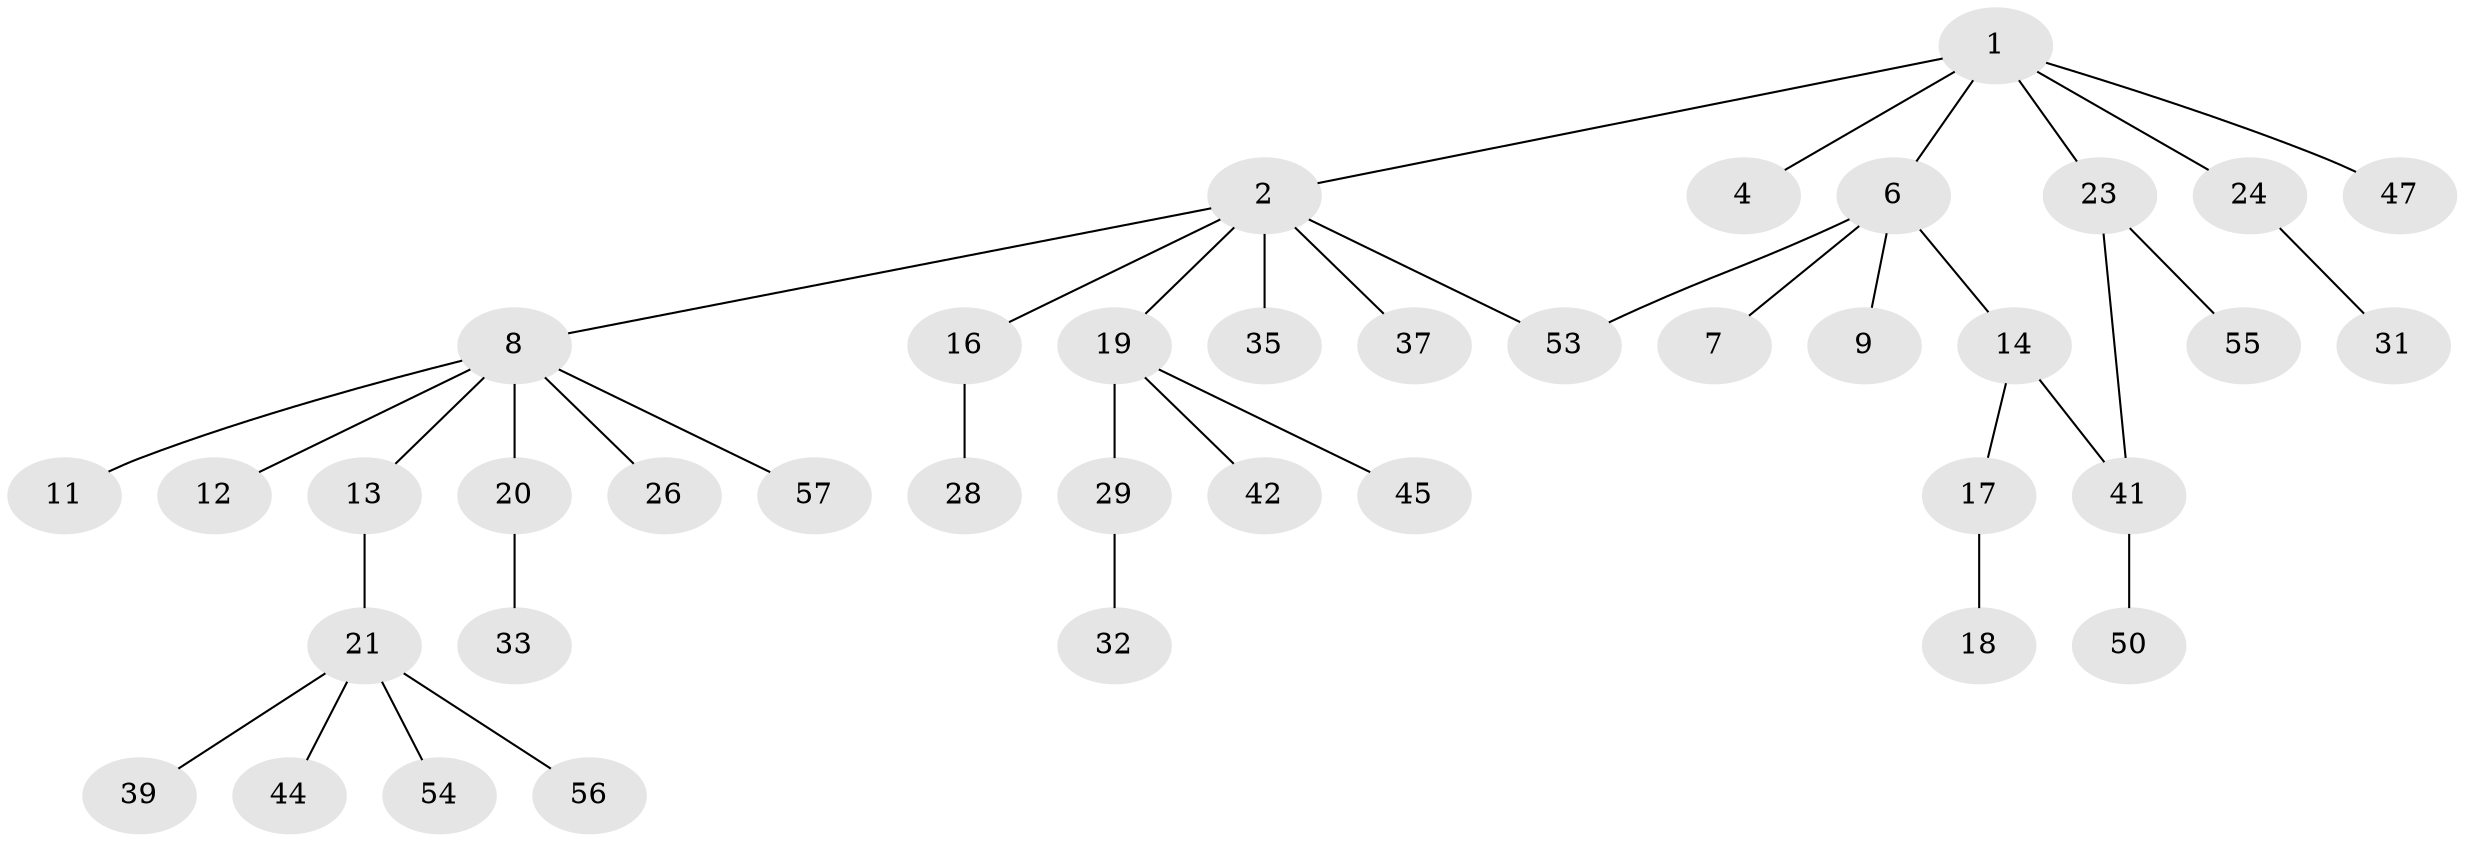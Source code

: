 // Generated by graph-tools (version 1.1) at 2025/51/02/27/25 19:51:36]
// undirected, 39 vertices, 40 edges
graph export_dot {
graph [start="1"]
  node [color=gray90,style=filled];
  1 [super="+5"];
  2 [super="+3"];
  4 [super="+46"];
  6 [super="+22"];
  7 [super="+15"];
  8 [super="+10"];
  9 [super="+52"];
  11 [super="+25"];
  12;
  13;
  14 [super="+38"];
  16 [super="+51"];
  17;
  18;
  19 [super="+40"];
  20;
  21 [super="+27"];
  23;
  24;
  26;
  28 [super="+34"];
  29 [super="+30"];
  31 [super="+49"];
  32;
  33 [super="+36"];
  35;
  37;
  39;
  41 [super="+43"];
  42 [super="+48"];
  44;
  45;
  47;
  50;
  53;
  54;
  55;
  56;
  57;
  1 -- 2;
  1 -- 4;
  1 -- 6;
  1 -- 24;
  1 -- 47;
  1 -- 23;
  2 -- 8;
  2 -- 16;
  2 -- 19;
  2 -- 37;
  2 -- 35;
  2 -- 53;
  6 -- 7;
  6 -- 9;
  6 -- 14;
  6 -- 53;
  8 -- 26;
  8 -- 20;
  8 -- 57;
  8 -- 11;
  8 -- 12;
  8 -- 13;
  13 -- 21;
  14 -- 17;
  14 -- 41;
  16 -- 28;
  17 -- 18;
  19 -- 29;
  19 -- 42;
  19 -- 45;
  20 -- 33;
  21 -- 39;
  21 -- 44;
  21 -- 54;
  21 -- 56;
  23 -- 41;
  23 -- 55;
  24 -- 31;
  29 -- 32;
  41 -- 50;
}
